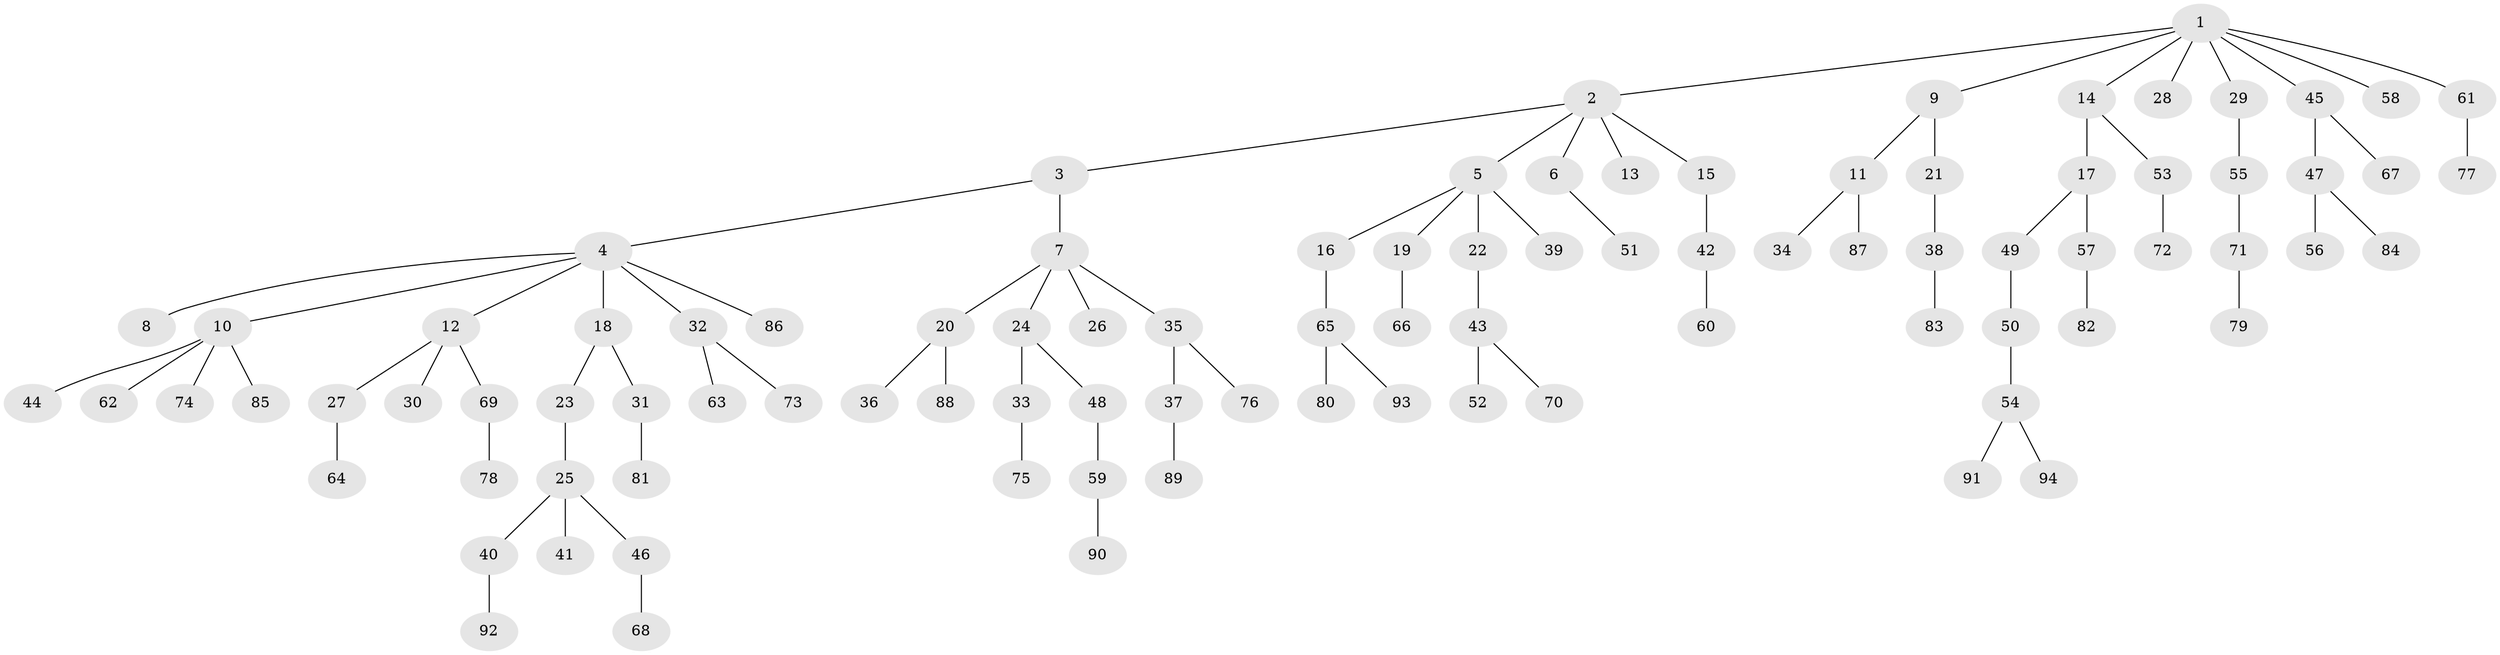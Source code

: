 // Generated by graph-tools (version 1.1) at 2025/02/03/09/25 03:02:26]
// undirected, 94 vertices, 93 edges
graph export_dot {
graph [start="1"]
  node [color=gray90,style=filled];
  1;
  2;
  3;
  4;
  5;
  6;
  7;
  8;
  9;
  10;
  11;
  12;
  13;
  14;
  15;
  16;
  17;
  18;
  19;
  20;
  21;
  22;
  23;
  24;
  25;
  26;
  27;
  28;
  29;
  30;
  31;
  32;
  33;
  34;
  35;
  36;
  37;
  38;
  39;
  40;
  41;
  42;
  43;
  44;
  45;
  46;
  47;
  48;
  49;
  50;
  51;
  52;
  53;
  54;
  55;
  56;
  57;
  58;
  59;
  60;
  61;
  62;
  63;
  64;
  65;
  66;
  67;
  68;
  69;
  70;
  71;
  72;
  73;
  74;
  75;
  76;
  77;
  78;
  79;
  80;
  81;
  82;
  83;
  84;
  85;
  86;
  87;
  88;
  89;
  90;
  91;
  92;
  93;
  94;
  1 -- 2;
  1 -- 9;
  1 -- 14;
  1 -- 28;
  1 -- 29;
  1 -- 45;
  1 -- 58;
  1 -- 61;
  2 -- 3;
  2 -- 5;
  2 -- 6;
  2 -- 13;
  2 -- 15;
  3 -- 4;
  3 -- 7;
  4 -- 8;
  4 -- 10;
  4 -- 12;
  4 -- 18;
  4 -- 32;
  4 -- 86;
  5 -- 16;
  5 -- 19;
  5 -- 22;
  5 -- 39;
  6 -- 51;
  7 -- 20;
  7 -- 24;
  7 -- 26;
  7 -- 35;
  9 -- 11;
  9 -- 21;
  10 -- 44;
  10 -- 62;
  10 -- 74;
  10 -- 85;
  11 -- 34;
  11 -- 87;
  12 -- 27;
  12 -- 30;
  12 -- 69;
  14 -- 17;
  14 -- 53;
  15 -- 42;
  16 -- 65;
  17 -- 49;
  17 -- 57;
  18 -- 23;
  18 -- 31;
  19 -- 66;
  20 -- 36;
  20 -- 88;
  21 -- 38;
  22 -- 43;
  23 -- 25;
  24 -- 33;
  24 -- 48;
  25 -- 40;
  25 -- 41;
  25 -- 46;
  27 -- 64;
  29 -- 55;
  31 -- 81;
  32 -- 63;
  32 -- 73;
  33 -- 75;
  35 -- 37;
  35 -- 76;
  37 -- 89;
  38 -- 83;
  40 -- 92;
  42 -- 60;
  43 -- 52;
  43 -- 70;
  45 -- 47;
  45 -- 67;
  46 -- 68;
  47 -- 56;
  47 -- 84;
  48 -- 59;
  49 -- 50;
  50 -- 54;
  53 -- 72;
  54 -- 91;
  54 -- 94;
  55 -- 71;
  57 -- 82;
  59 -- 90;
  61 -- 77;
  65 -- 80;
  65 -- 93;
  69 -- 78;
  71 -- 79;
}
